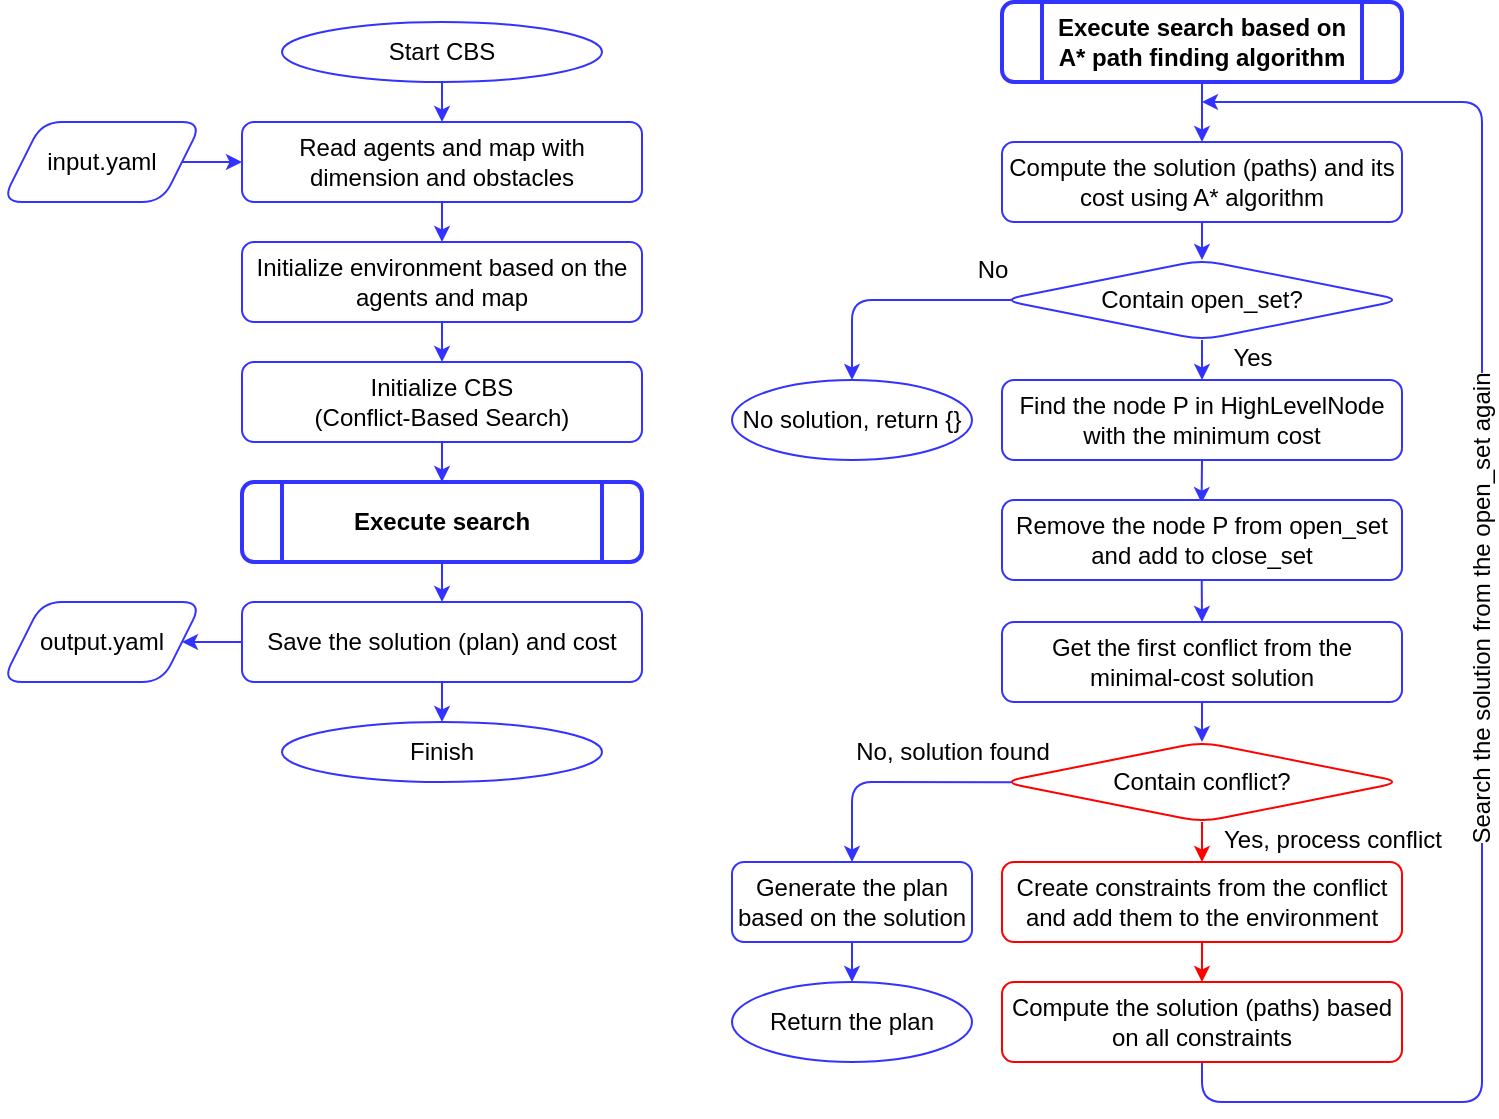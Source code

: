<mxfile>
    <diagram id="yunPdTtNdeQIG4Yw1sNy" name="CBS">
        <mxGraphModel dx="167" dy="109" grid="1" gridSize="10" guides="1" tooltips="1" connect="1" arrows="1" fold="1" page="1" pageScale="1" pageWidth="827" pageHeight="1169" math="0" shadow="0">
            <root>
                <mxCell id="0"/>
                <mxCell id="1" parent="0"/>
                <mxCell id="3" value="Start CBS" style="ellipse;whiteSpace=wrap;html=1;fontFamily=Helvetica;fontSize=12;fontColor=default;align=center;strokeColor=#3333FF;fillColor=default;" parent="1" vertex="1">
                    <mxGeometry x="140" y="50" width="160" height="30" as="geometry"/>
                </mxCell>
                <mxCell id="4" value="Read agents and map with dimension and obstacles" style="shape=rectangle;rounded=1;whiteSpace=wrap;strokeColor=#3333FF;" parent="1" vertex="1">
                    <mxGeometry x="120" y="100" width="200" height="40" as="geometry"/>
                </mxCell>
                <mxCell id="5" value="Initialize environment based on the agents and map" style="shape=rectangle;rounded=1;whiteSpace=wrap;strokeColor=#3333FF;" parent="1" vertex="1">
                    <mxGeometry x="120" y="160" width="200" height="40" as="geometry"/>
                </mxCell>
                <mxCell id="6" value="Initialize CBS &#10;(Conflict-Based Search)" style="shape=rectangle;rounded=1;whiteSpace=wrap;strokeColor=#3333FF;" parent="1" vertex="1">
                    <mxGeometry x="120" y="220" width="200" height="40" as="geometry"/>
                </mxCell>
                <mxCell id="7" value="Execute search" style="shape=process;whiteSpace=wrap;backgroundOutline=1;fontFamily=Helvetica;fontSize=12;fontColor=default;align=center;strokeColor=#3333FF;fillColor=default;rounded=1;fontStyle=1;strokeWidth=2;" parent="1" vertex="1">
                    <mxGeometry x="120" y="280" width="200" height="40" as="geometry"/>
                </mxCell>
                <mxCell id="71" value="" style="edgeStyle=none;html=0;fontFamily=Helvetica;fontSize=12;fontColor=default;startArrow=none;startFill=0;endArrow=classic;endFill=1;startSize=5;endSize=5;strokeColor=#3333FF;" parent="1" source="9" target="70" edge="1">
                    <mxGeometry relative="1" as="geometry"/>
                </mxCell>
                <mxCell id="73" value="" style="edgeStyle=none;html=0;fontFamily=Helvetica;fontSize=12;fontColor=default;startArrow=none;startFill=0;endArrow=classic;endFill=1;startSize=5;endSize=5;strokeColor=#3333FF;" parent="1" source="9" target="72" edge="1">
                    <mxGeometry relative="1" as="geometry"/>
                </mxCell>
                <mxCell id="9" value="Save the solution (plan) and cost" style="shape=rectangle;rounded=1;whiteSpace=wrap;strokeColor=#3333FF;" parent="1" vertex="1">
                    <mxGeometry x="120" y="340" width="200" height="40" as="geometry"/>
                </mxCell>
                <mxCell id="12" value="" style="edgeStyle=elbowEdgeStyle;elbow=horizontal;endSize=5;startSize=5;strokeColor=#3333FF;" parent="1" source="3" target="4" edge="1">
                    <mxGeometry relative="1" as="geometry"/>
                </mxCell>
                <mxCell id="13" value="" style="edgeStyle=elbowEdgeStyle;elbow=horizontal;endSize=5;startSize=5;strokeColor=#3333FF;" parent="1" source="4" target="5" edge="1">
                    <mxGeometry relative="1" as="geometry"/>
                </mxCell>
                <mxCell id="14" value="" style="edgeStyle=elbowEdgeStyle;elbow=horizontal;endSize=5;startSize=5;strokeColor=#3333FF;" parent="1" source="5" target="6" edge="1">
                    <mxGeometry relative="1" as="geometry"/>
                </mxCell>
                <mxCell id="15" value="" style="edgeStyle=elbowEdgeStyle;elbow=horizontal;endSize=5;startSize=5;strokeColor=#3333FF;" parent="1" source="6" target="7" edge="1">
                    <mxGeometry relative="1" as="geometry"/>
                </mxCell>
                <mxCell id="16" value="" style="edgeStyle=elbowEdgeStyle;elbow=horizontal;endSize=5;startSize=5;strokeColor=#3333FF;" parent="1" source="7" edge="1">
                    <mxGeometry relative="1" as="geometry">
                        <mxPoint x="220" y="340" as="targetPoint"/>
                    </mxGeometry>
                </mxCell>
                <mxCell id="28" value="" style="edgeStyle=none;html=0;fontSize=14;startSize=5;endSize=5;fontColor=default;strokeColor=#3333FF;" parent="1" source="25" target="27" edge="1">
                    <mxGeometry relative="1" as="geometry"/>
                </mxCell>
                <mxCell id="25" value="Execute search based on A* path finding algorithm" style="shape=process;whiteSpace=wrap;backgroundOutline=1;fontFamily=Helvetica;fontSize=12;fontColor=default;align=center;strokeColor=#3333FF;fillColor=default;rounded=1;fontStyle=1;strokeWidth=2;" parent="1" vertex="1">
                    <mxGeometry x="500" y="40" width="200" height="40" as="geometry"/>
                </mxCell>
                <mxCell id="30" value="" style="edgeStyle=none;html=0;fontSize=14;startSize=5;endSize=5;entryX=0.5;entryY=0;entryDx=0;entryDy=0;fontColor=default;strokeColor=#3333FF;" parent="1" source="27" target="31" edge="1">
                    <mxGeometry relative="1" as="geometry"/>
                </mxCell>
                <mxCell id="27" value="Compute the solution (paths) and its cost using A* algorithm" style="shape=rectangle;rounded=1;whiteSpace=wrap;fontColor=default;strokeColor=#3333FF;" parent="1" vertex="1">
                    <mxGeometry x="500" y="110" width="200" height="40" as="geometry"/>
                </mxCell>
                <mxCell id="32" value="" style="edgeStyle=none;html=0;fontSize=14;startSize=5;endSize=5;startArrow=classic;startFill=1;endArrow=none;endFill=0;fontColor=default;strokeColor=#3333FF;" parent="1" source="29" target="31" edge="1">
                    <mxGeometry relative="1" as="geometry"/>
                </mxCell>
                <mxCell id="29" value="Find the node P in HighLevelNode with the minimum cost" style="shape=rectangle;rounded=1;whiteSpace=wrap;fontColor=default;strokeColor=#3333FF;" parent="1" vertex="1">
                    <mxGeometry x="500" y="229" width="200" height="40" as="geometry"/>
                </mxCell>
                <mxCell id="31" value="Contain open_set?" style="rhombus;whiteSpace=wrap;html=1;rounded=1;shadow=0;glass=0;sketch=0;strokeWidth=1;fontSize=12;gradientColor=none;fontColor=default;strokeColor=#3333FF;" parent="1" vertex="1">
                    <mxGeometry x="500" y="169" width="200" height="40" as="geometry"/>
                </mxCell>
                <mxCell id="43" style="edgeStyle=none;html=0;entryX=0.5;entryY=0;entryDx=0;entryDy=0;fontSize=14;fontColor=default;startArrow=none;startFill=0;endArrow=classic;endFill=1;startSize=5;endSize=5;strokeColor=#3333FF;" parent="1" source="33" target="40" edge="1">
                    <mxGeometry relative="1" as="geometry"/>
                </mxCell>
                <mxCell id="33" value="Get the first conflict from the minimal-cost solution" style="shape=rectangle;rounded=1;whiteSpace=wrap;fontColor=default;strokeColor=#3333FF;" parent="1" vertex="1">
                    <mxGeometry x="500" y="350" width="200" height="40" as="geometry"/>
                </mxCell>
                <mxCell id="34" value="Yes" style="text;html=1;align=center;verticalAlign=middle;resizable=0;points=[];autosize=1;strokeColor=none;fillColor=none;fontSize=12;fontColor=default;" parent="1" vertex="1">
                    <mxGeometry x="605" y="203" width="40" height="30" as="geometry"/>
                </mxCell>
                <mxCell id="35" value="No" style="text;html=1;align=center;verticalAlign=middle;resizable=0;points=[];autosize=1;strokeColor=none;fillColor=none;fontSize=12;fontColor=default;" parent="1" vertex="1">
                    <mxGeometry x="475" y="159" width="40" height="30" as="geometry"/>
                </mxCell>
                <mxCell id="39" value="" style="edgeStyle=none;html=0;fontSize=14;startSize=5;endSize=5;entryX=0.499;entryY=0.038;entryDx=0;entryDy=0;exitX=0.5;exitY=1;exitDx=0;exitDy=0;fontColor=default;strokeColor=#3333FF;entryPerimeter=0;" parent="1" source="29" target="74" edge="1">
                    <mxGeometry relative="1" as="geometry">
                        <mxPoint x="610" y="159" as="sourcePoint"/>
                        <mxPoint x="610" y="179" as="targetPoint"/>
                    </mxGeometry>
                </mxCell>
                <mxCell id="46" value="" style="edgeStyle=none;html=0;fontSize=14;fontColor=default;startArrow=none;startFill=0;endArrow=classic;endFill=1;startSize=5;endSize=5;strokeColor=#FF0000;" parent="1" source="40" target="45" edge="1">
                    <mxGeometry relative="1" as="geometry"/>
                </mxCell>
                <mxCell id="40" value="Contain conflict?" style="rhombus;whiteSpace=wrap;html=1;rounded=1;shadow=0;glass=0;sketch=0;strokeWidth=1;fontSize=12;gradientColor=none;fontColor=default;strokeColor=#FF0000;" parent="1" vertex="1">
                    <mxGeometry x="500" y="410" width="200" height="40" as="geometry"/>
                </mxCell>
                <mxCell id="44" value="No, solution found" style="text;html=1;align=center;verticalAlign=middle;resizable=0;points=[];autosize=1;strokeColor=none;fillColor=none;fontSize=12;fontColor=default;" parent="1" vertex="1">
                    <mxGeometry x="415" y="400" width="120" height="30" as="geometry"/>
                </mxCell>
                <mxCell id="49" value="" style="edgeStyle=none;html=0;fontSize=12;fontColor=default;startArrow=none;startFill=0;endArrow=classic;endFill=1;startSize=5;endSize=5;strokeColor=#FF0000;" parent="1" source="45" edge="1">
                    <mxGeometry relative="1" as="geometry">
                        <mxPoint x="600" y="530.0" as="targetPoint"/>
                    </mxGeometry>
                </mxCell>
                <mxCell id="45" value="Create constraints from the conflict and add them to the environment" style="shape=rectangle;rounded=1;whiteSpace=wrap;fontColor=default;strokeColor=#FF0000;" parent="1" vertex="1">
                    <mxGeometry x="500" y="470" width="200" height="40" as="geometry"/>
                </mxCell>
                <mxCell id="47" value="No solution, return {}" style="ellipse;whiteSpace=wrap;html=1;fontFamily=Helvetica;fontSize=12;fontColor=default;align=center;strokeColor=#3333FF;fillColor=default;" parent="1" vertex="1">
                    <mxGeometry x="365" y="229" width="120" height="40" as="geometry"/>
                </mxCell>
                <mxCell id="53" style="endArrow=classic;html=0;fontFamily=Helvetica;fontSize=12;fontColor=default;align=center;startFill=0;startSize=5;endFill=1;endSize=5;strokeColor=#3333FF;edgeStyle=none;exitX=0.5;exitY=1;exitDx=0;exitDy=0;" parent="1" source="50" edge="1">
                    <mxGeometry relative="1" as="geometry">
                        <mxPoint x="600" y="90" as="targetPoint"/>
                        <Array as="points">
                            <mxPoint x="600" y="590"/>
                            <mxPoint x="740" y="590"/>
                            <mxPoint x="740" y="90"/>
                        </Array>
                    </mxGeometry>
                </mxCell>
                <mxCell id="63" value="Search the solution from the open_set again" style="edgeLabel;html=1;align=center;verticalAlign=middle;resizable=0;points=[];fontSize=12;fontColor=default;rotation=-90;" parent="53" vertex="1" connectable="0">
                    <mxGeometry x="-0.046" y="-3" relative="1" as="geometry">
                        <mxPoint x="-3" y="-25" as="offset"/>
                    </mxGeometry>
                </mxCell>
                <mxCell id="50" value="Compute the solution (paths) based on all constraints" style="shape=rectangle;rounded=1;whiteSpace=wrap;fontColor=default;strokeColor=#FF0000;" parent="1" vertex="1">
                    <mxGeometry x="500" y="530" width="200" height="40" as="geometry"/>
                </mxCell>
                <mxCell id="52" value="" style="endArrow=classic;html=1;fontSize=12;fontColor=default;startSize=5;endSize=5;entryX=0.5;entryY=0;entryDx=0;entryDy=0;exitX=0.024;exitY=0.499;exitDx=0;exitDy=0;exitPerimeter=0;strokeColor=#3333FF;" parent="1" source="31" target="47" edge="1">
                    <mxGeometry width="50" height="50" relative="1" as="geometry">
                        <mxPoint x="475" y="299" as="sourcePoint"/>
                        <mxPoint x="525" y="249" as="targetPoint"/>
                        <Array as="points">
                            <mxPoint x="425" y="189"/>
                        </Array>
                    </mxGeometry>
                </mxCell>
                <mxCell id="55" value="Yes, process conflict" style="text;html=1;align=center;verticalAlign=middle;resizable=0;points=[];autosize=1;strokeColor=none;fillColor=none;fontSize=12;fontColor=default;" parent="1" vertex="1">
                    <mxGeometry x="600" y="444" width="130" height="30" as="geometry"/>
                </mxCell>
                <mxCell id="66" value="" style="edgeStyle=none;html=0;fontSize=12;fontColor=default;startArrow=none;startFill=0;endArrow=classic;endFill=1;startSize=5;endSize=5;strokeColor=#3333FF;" parent="1" source="57" target="60" edge="1">
                    <mxGeometry relative="1" as="geometry"/>
                </mxCell>
                <mxCell id="57" value="Generate the plan based on the solution" style="shape=rectangle;rounded=1;whiteSpace=wrap;fontColor=default;strokeColor=#3333FF;" parent="1" vertex="1">
                    <mxGeometry x="365" y="470" width="120" height="40" as="geometry"/>
                </mxCell>
                <mxCell id="58" value="" style="endArrow=classic;html=1;fontSize=12;fontColor=default;startSize=5;endSize=5;entryX=0.5;entryY=0;entryDx=0;entryDy=0;exitX=0.023;exitY=0.504;exitDx=0;exitDy=0;exitPerimeter=0;strokeColor=#3333FF;" parent="1" source="40" target="57" edge="1">
                    <mxGeometry width="50" height="50" relative="1" as="geometry">
                        <mxPoint x="517.96" y="260.75" as="sourcePoint"/>
                        <mxPoint x="435" y="300.0" as="targetPoint"/>
                        <Array as="points">
                            <mxPoint x="425" y="430"/>
                        </Array>
                    </mxGeometry>
                </mxCell>
                <mxCell id="60" value="Return the plan" style="ellipse;whiteSpace=wrap;html=1;fontFamily=Helvetica;fontSize=12;fontColor=default;align=center;strokeColor=#3333FF;fillColor=default;" parent="1" vertex="1">
                    <mxGeometry x="365" y="530" width="120" height="40" as="geometry"/>
                </mxCell>
                <mxCell id="69" value="" style="edgeStyle=none;html=0;fontSize=12;fontColor=#3333FF;startArrow=none;startFill=0;endArrow=classic;endFill=1;startSize=5;endSize=5;strokeColor=#3333FF;" parent="1" source="68" target="4" edge="1">
                    <mxGeometry relative="1" as="geometry"/>
                </mxCell>
                <mxCell id="68" value="input.yaml" style="shape=parallelogram;perimeter=parallelogramPerimeter;whiteSpace=wrap;fixedSize=1;rounded=1;shadow=0;glass=0;sketch=0;strokeWidth=1;fontSize=12;fontColor=default;gradientColor=none;strokeColor=#3333FF;" parent="1" vertex="1">
                    <mxGeometry y="100" width="100" height="40" as="geometry"/>
                </mxCell>
                <mxCell id="70" value="output.yaml" style="shape=parallelogram;perimeter=parallelogramPerimeter;whiteSpace=wrap;fixedSize=1;rounded=1;shadow=0;glass=0;sketch=0;strokeWidth=1;fontSize=12;fontColor=default;gradientColor=none;strokeColor=#3333FF;" parent="1" vertex="1">
                    <mxGeometry y="340" width="100" height="40" as="geometry"/>
                </mxCell>
                <mxCell id="72" value="Finish" style="ellipse;whiteSpace=wrap;html=1;fontFamily=Helvetica;fontSize=12;fontColor=default;align=center;strokeColor=#3333FF;fillColor=default;" parent="1" vertex="1">
                    <mxGeometry x="140" y="400" width="160" height="30" as="geometry"/>
                </mxCell>
                <mxCell id="74" value="Remove the node P from open_set and add to close_set" style="shape=rectangle;rounded=1;whiteSpace=wrap;fontColor=default;strokeColor=#3333FF;" parent="1" vertex="1">
                    <mxGeometry x="500" y="289" width="200" height="40" as="geometry"/>
                </mxCell>
                <mxCell id="78" value="" style="edgeStyle=none;html=0;fontSize=14;startSize=5;endSize=5;entryX=0.5;entryY=0;entryDx=0;entryDy=0;exitX=0.5;exitY=1;exitDx=0;exitDy=0;fontColor=default;strokeColor=#3333FF;" parent="1" target="33" edge="1">
                    <mxGeometry relative="1" as="geometry">
                        <mxPoint x="599.87" y="329" as="sourcePoint"/>
                        <mxPoint x="599.67" y="350.52" as="targetPoint"/>
                    </mxGeometry>
                </mxCell>
            </root>
        </mxGraphModel>
    </diagram>
</mxfile>
